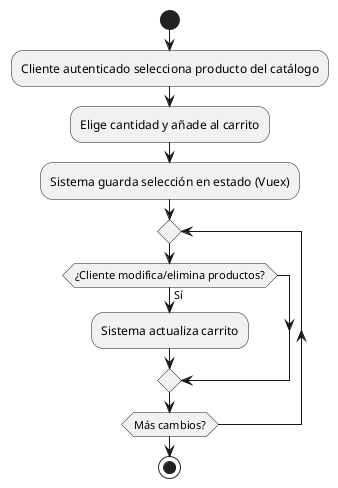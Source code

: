 @startuml
start
:Cliente autenticado selecciona producto del catálogo;
:Elige cantidad y añade al carrito;
:Sistema guarda selección en estado (Vuex);

repeat
  if (¿Cliente modifica/elimina productos?) then (Sí)
    :Sistema actualiza carrito;
  endif
repeat while (Más cambios?)

stop
@enduml